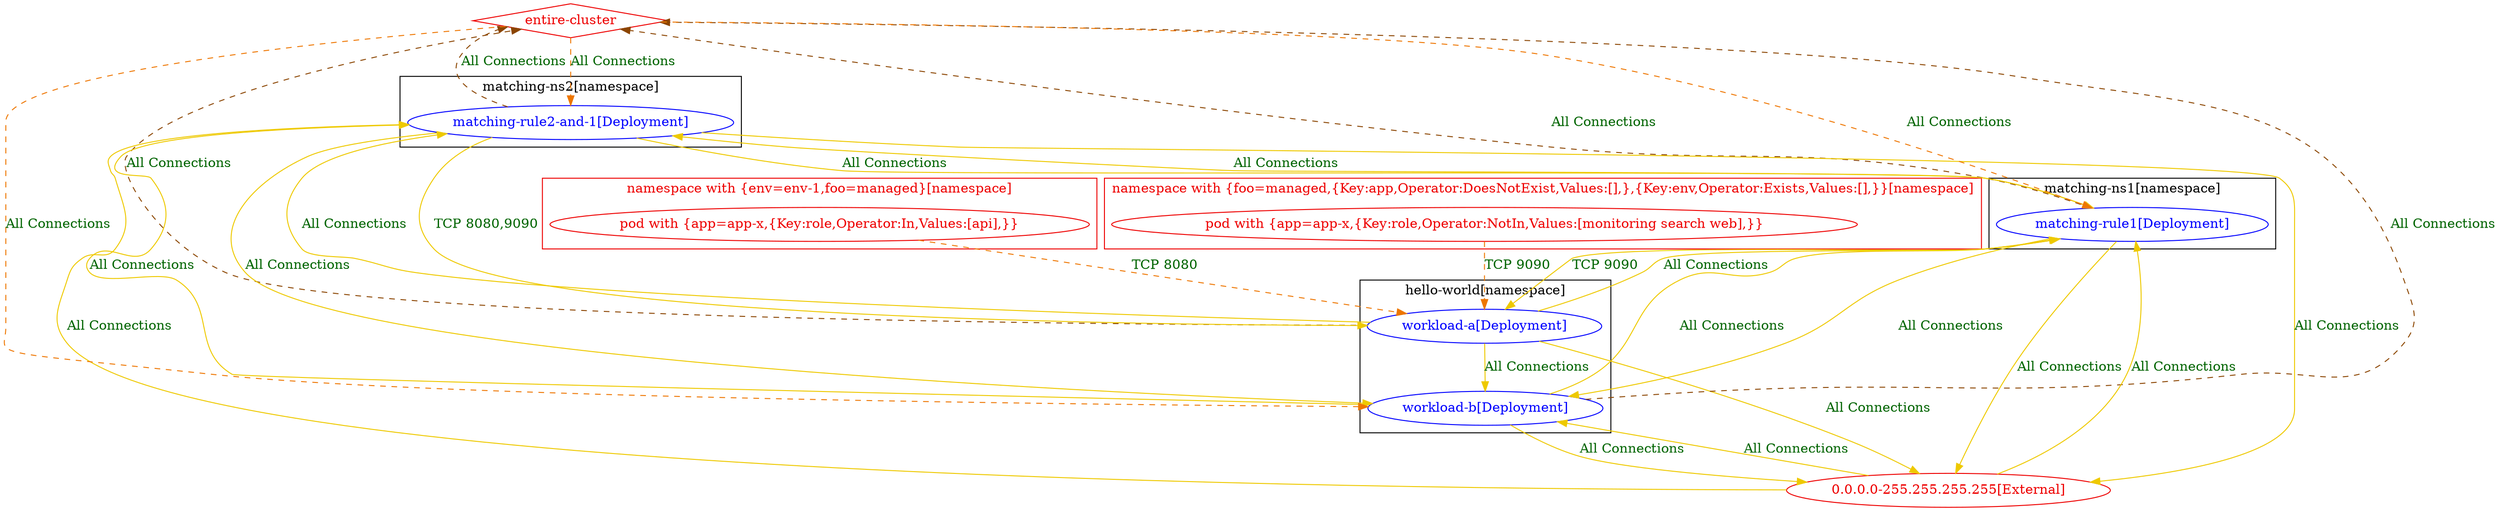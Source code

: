 digraph {
	subgraph "cluster_hello_world[namespace]" {
		color="black"
		fontcolor="black"
		"hello-world/workload-a[Deployment]" [label="workload-a[Deployment]" color="blue" fontcolor="blue"]
		"hello-world/workload-b[Deployment]" [label="workload-b[Deployment]" color="blue" fontcolor="blue"]
		label="hello-world[namespace]"
	}
	subgraph "cluster_matching_ns1[namespace]" {
		color="black"
		fontcolor="black"
		"matching-ns1/matching-rule1[Deployment]" [label="matching-rule1[Deployment]" color="blue" fontcolor="blue"]
		label="matching-ns1[namespace]"
	}
	subgraph "cluster_matching_ns2[namespace]" {
		color="black"
		fontcolor="black"
		"matching-ns2/matching-rule2-and-1[Deployment]" [label="matching-rule2-and-1[Deployment]" color="blue" fontcolor="blue"]
		label="matching-ns2[namespace]"
	}
	subgraph "cluster_namespace with {env=env_1,foo=managed}[namespace]" {
		color="red2"
		fontcolor="red2"
		"pod with {app=app-x,{Key:role,Operator:In,Values:[api],}}_in_namespace with {env=env-1,foo=managed}" [label="pod with {app=app-x,{Key:role,Operator:In,Values:[api],}}" color="red2" fontcolor="red2"]
		label="namespace with {env=env-1,foo=managed}[namespace]"
	}
	subgraph "cluster_namespace with {foo=managed,{Key:app,Operator:DoesNotExist,Values:[],},{Key:env,Operator:Exists,Values:[],}}[namespace]" {
		color="red2"
		fontcolor="red2"
		"pod with {app=app-x,{Key:role,Operator:NotIn,Values:[monitoring search web],}}_in_namespace with {foo=managed,{Key:app,Operator:DoesNotExist,Values:[],},{Key:env,Operator:Exists,Values:[],}}" [label="pod with {app=app-x,{Key:role,Operator:NotIn,Values:[monitoring search web],}}" color="red2" fontcolor="red2"]
		label="namespace with {foo=managed,{Key:app,Operator:DoesNotExist,Values:[],},{Key:env,Operator:Exists,Values:[],}}[namespace]"
	}
	"0.0.0.0-255.255.255.255[External]" [label="0.0.0.0-255.255.255.255[External]" color="red2" fontcolor="red2"]
	"entire-cluster" [label="entire-cluster" color="red2" fontcolor="red2" shape=diamond]
	"0.0.0.0-255.255.255.255[External]" -> "hello-world/workload-b[Deployment]" [label="All Connections" color="gold2" fontcolor="darkgreen" weight=0.5]
	"0.0.0.0-255.255.255.255[External]" -> "matching-ns1/matching-rule1[Deployment]" [label="All Connections" color="gold2" fontcolor="darkgreen" weight=0.5]
	"0.0.0.0-255.255.255.255[External]" -> "matching-ns2/matching-rule2-and-1[Deployment]" [label="All Connections" color="gold2" fontcolor="darkgreen" weight=0.5]
	"entire-cluster" -> "hello-world/workload-b[Deployment]" [label="All Connections" color="darkorange2" fontcolor="darkgreen" weight=1 style=dashed]
	"entire-cluster" -> "matching-ns1/matching-rule1[Deployment]" [label="All Connections" color="darkorange2" fontcolor="darkgreen" weight=1 style=dashed]
	"entire-cluster" -> "matching-ns2/matching-rule2-and-1[Deployment]" [label="All Connections" color="darkorange2" fontcolor="darkgreen" weight=1 style=dashed]
	"hello-world/workload-a[Deployment]" -> "0.0.0.0-255.255.255.255[External]" [label="All Connections" color="gold2" fontcolor="darkgreen" weight=1]
	"hello-world/workload-a[Deployment]" -> "entire-cluster" [label="All Connections" color="darkorange4" fontcolor="darkgreen" weight=0.5 style=dashed]
	"hello-world/workload-a[Deployment]" -> "hello-world/workload-b[Deployment]" [label="All Connections" color="gold2" fontcolor="darkgreen" weight=0.5]
	"hello-world/workload-a[Deployment]" -> "matching-ns1/matching-rule1[Deployment]" [label="All Connections" color="gold2" fontcolor="darkgreen" weight=0.5]
	"hello-world/workload-a[Deployment]" -> "matching-ns2/matching-rule2-and-1[Deployment]" [label="All Connections" color="gold2" fontcolor="darkgreen" weight=0.5]
	"hello-world/workload-b[Deployment]" -> "0.0.0.0-255.255.255.255[External]" [label="All Connections" color="gold2" fontcolor="darkgreen" weight=1]
	"hello-world/workload-b[Deployment]" -> "entire-cluster" [label="All Connections" color="darkorange4" fontcolor="darkgreen" weight=0.5 style=dashed]
	"hello-world/workload-b[Deployment]" -> "matching-ns1/matching-rule1[Deployment]" [label="All Connections" color="gold2" fontcolor="darkgreen" weight=0.5]
	"hello-world/workload-b[Deployment]" -> "matching-ns2/matching-rule2-and-1[Deployment]" [label="All Connections" color="gold2" fontcolor="darkgreen" weight=0.5]
	"matching-ns1/matching-rule1[Deployment]" -> "0.0.0.0-255.255.255.255[External]" [label="All Connections" color="gold2" fontcolor="darkgreen" weight=1]
	"matching-ns1/matching-rule1[Deployment]" -> "entire-cluster" [label="All Connections" color="darkorange4" fontcolor="darkgreen" weight=0.5 style=dashed]
	"matching-ns1/matching-rule1[Deployment]" -> "hello-world/workload-a[Deployment]" [label="TCP 9090" color="gold2" fontcolor="darkgreen" weight=1]
	"matching-ns1/matching-rule1[Deployment]" -> "hello-world/workload-b[Deployment]" [label="All Connections" color="gold2" fontcolor="darkgreen" weight=1]
	"matching-ns1/matching-rule1[Deployment]" -> "matching-ns2/matching-rule2-and-1[Deployment]" [label="All Connections" color="gold2" fontcolor="darkgreen" weight=0.5]
	"matching-ns2/matching-rule2-and-1[Deployment]" -> "0.0.0.0-255.255.255.255[External]" [label="All Connections" color="gold2" fontcolor="darkgreen" weight=1]
	"matching-ns2/matching-rule2-and-1[Deployment]" -> "entire-cluster" [label="All Connections" color="darkorange4" fontcolor="darkgreen" weight=0.5 style=dashed]
	"matching-ns2/matching-rule2-and-1[Deployment]" -> "hello-world/workload-a[Deployment]" [label="TCP 8080,9090" color="gold2" fontcolor="darkgreen" weight=1]
	"matching-ns2/matching-rule2-and-1[Deployment]" -> "hello-world/workload-b[Deployment]" [label="All Connections" color="gold2" fontcolor="darkgreen" weight=1]
	"matching-ns2/matching-rule2-and-1[Deployment]" -> "matching-ns1/matching-rule1[Deployment]" [label="All Connections" color="gold2" fontcolor="darkgreen" weight=1]
	"pod with {app=app-x,{Key:role,Operator:In,Values:[api],}}_in_namespace with {env=env-1,foo=managed}" -> "hello-world/workload-a[Deployment]" [label="TCP 8080" color="darkorange2" fontcolor="darkgreen" weight=1 style=dashed]
	"pod with {app=app-x,{Key:role,Operator:NotIn,Values:[monitoring search web],}}_in_namespace with {foo=managed,{Key:app,Operator:DoesNotExist,Values:[],},{Key:env,Operator:Exists,Values:[],}}" -> "hello-world/workload-a[Deployment]" [label="TCP 9090" color="darkorange2" fontcolor="darkgreen" weight=1 style=dashed]
}